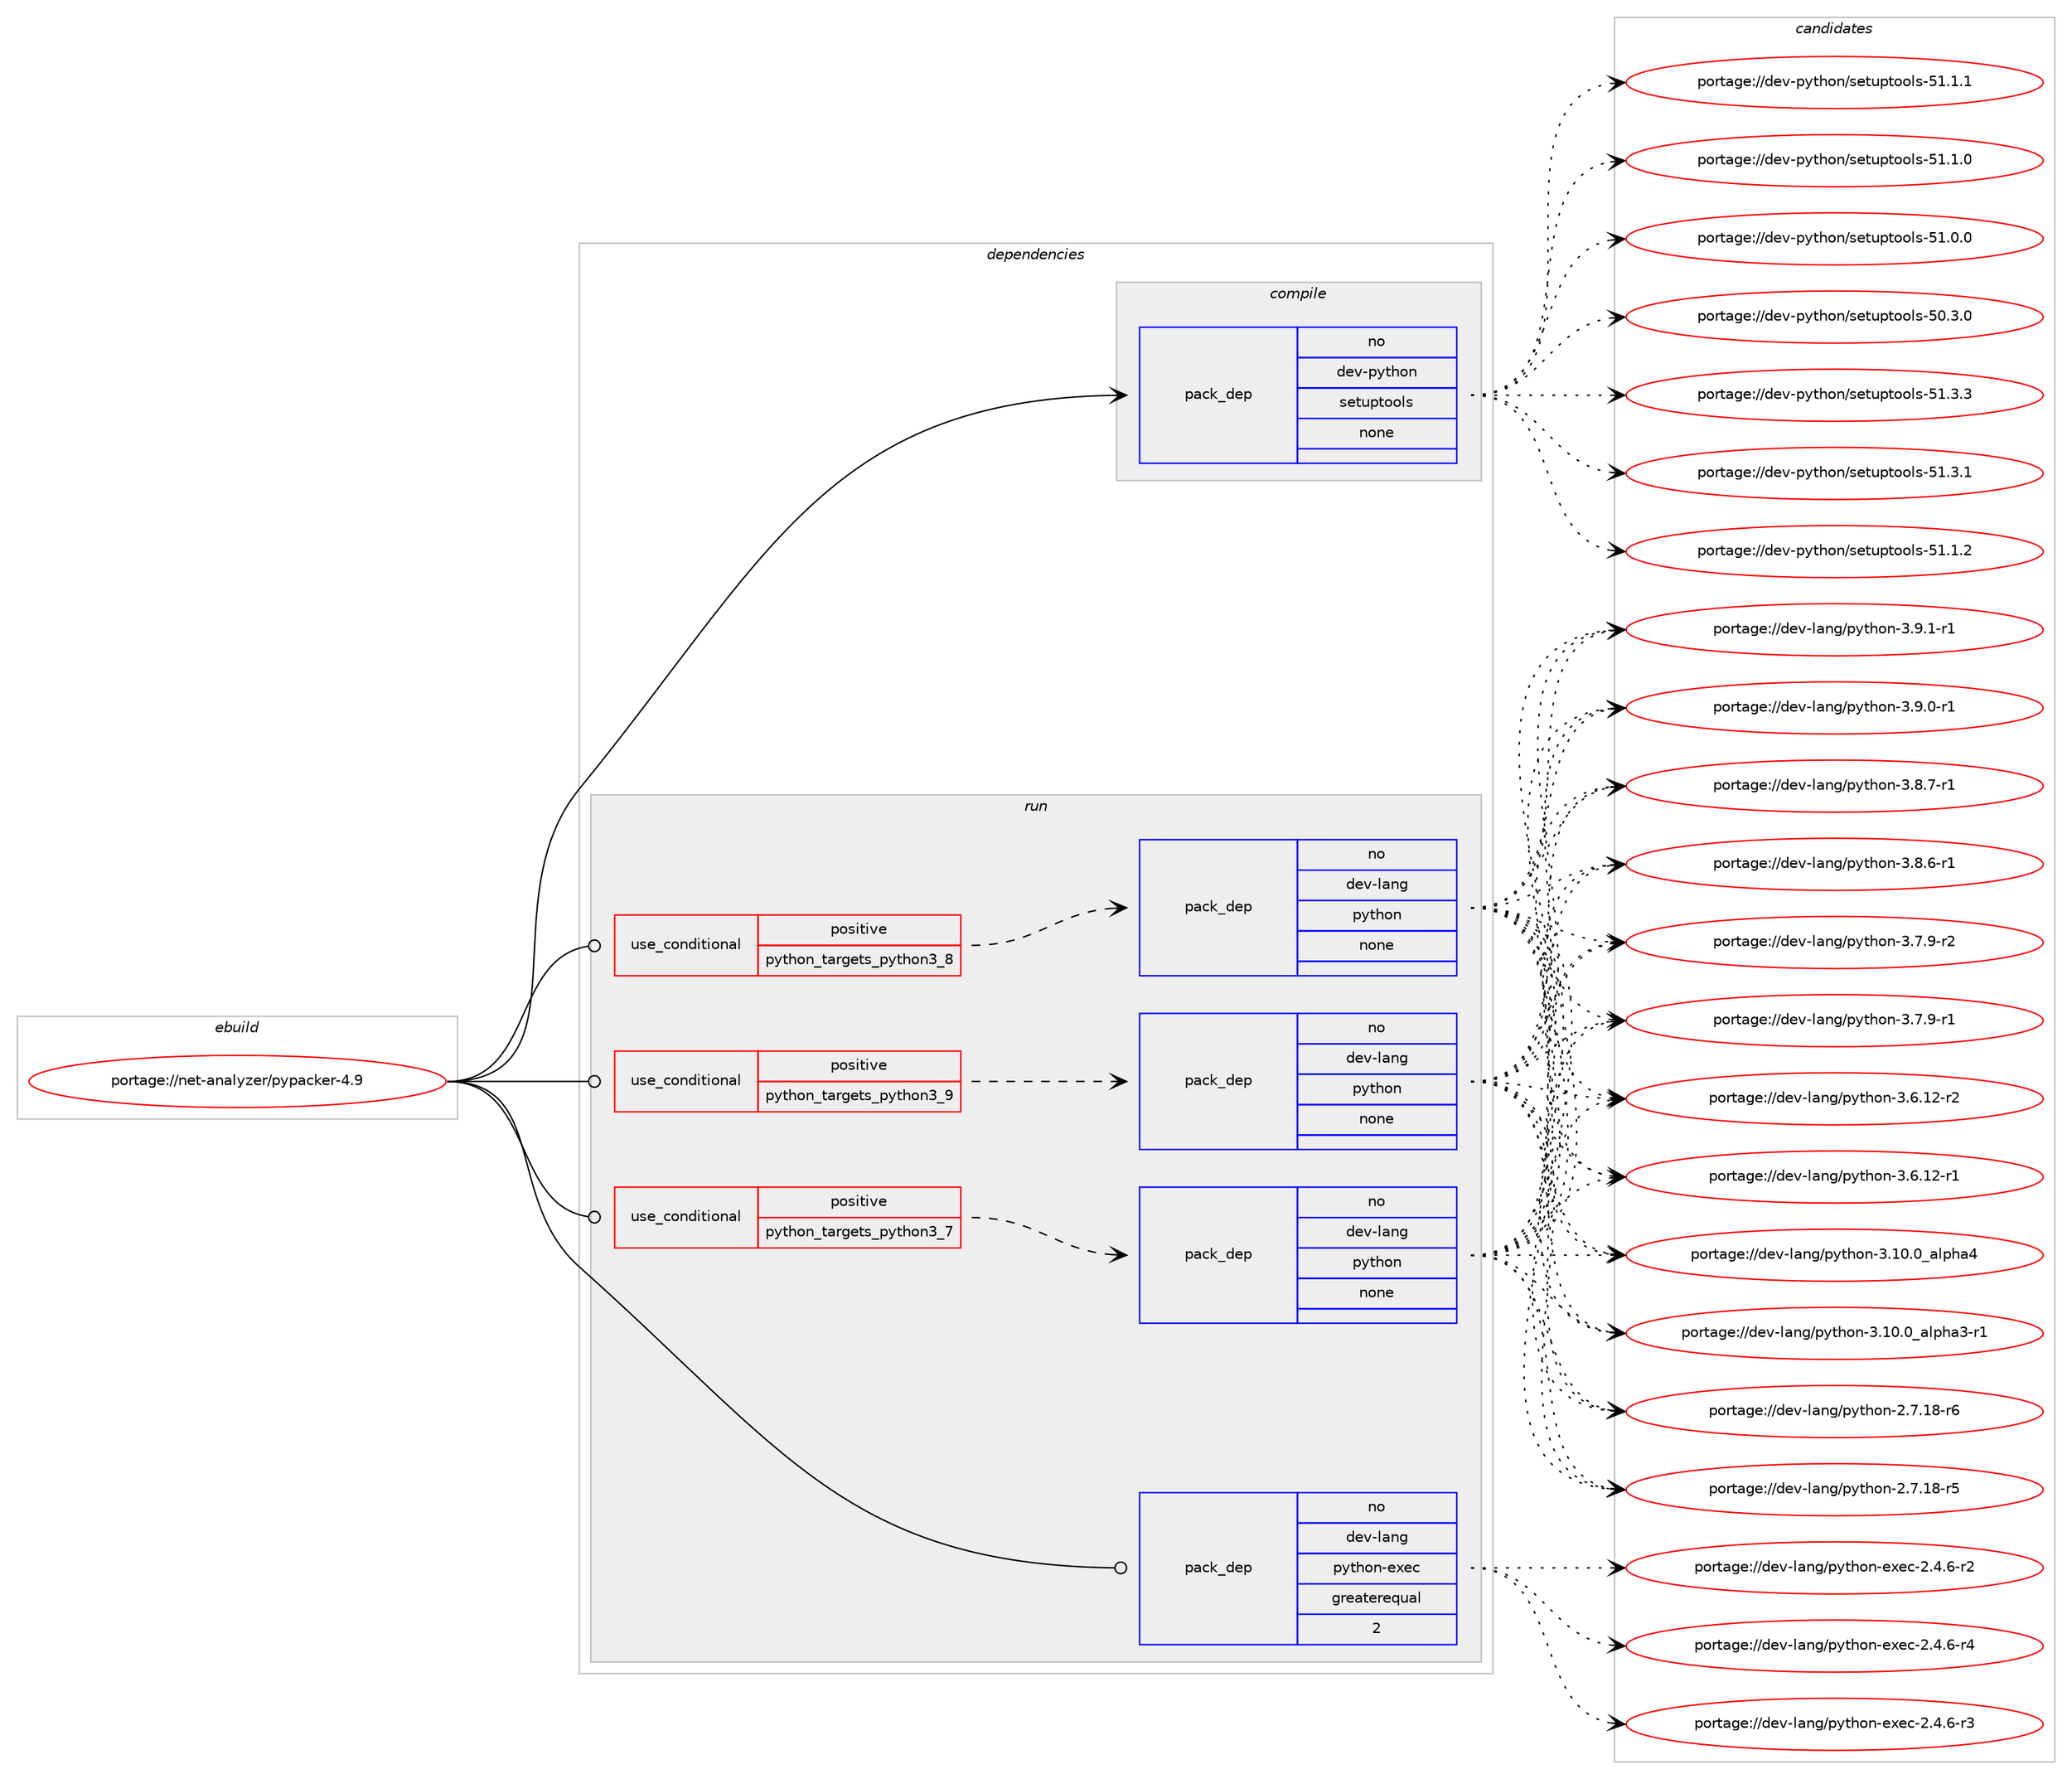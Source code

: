 digraph prolog {

# *************
# Graph options
# *************

newrank=true;
concentrate=true;
compound=true;
graph [rankdir=LR,fontname=Helvetica,fontsize=10,ranksep=1.5];#, ranksep=2.5, nodesep=0.2];
edge  [arrowhead=vee];
node  [fontname=Helvetica,fontsize=10];

# **********
# The ebuild
# **********

subgraph cluster_leftcol {
color=gray;
rank=same;
label=<<i>ebuild</i>>;
id [label="portage://net-analyzer/pypacker-4.9", color=red, width=4, href="../net-analyzer/pypacker-4.9.svg"];
}

# ****************
# The dependencies
# ****************

subgraph cluster_midcol {
color=gray;
label=<<i>dependencies</i>>;
subgraph cluster_compile {
fillcolor="#eeeeee";
style=filled;
label=<<i>compile</i>>;
subgraph pack21873 {
dependency32034 [label=<<TABLE BORDER="0" CELLBORDER="1" CELLSPACING="0" CELLPADDING="4" WIDTH="220"><TR><TD ROWSPAN="6" CELLPADDING="30">pack_dep</TD></TR><TR><TD WIDTH="110">no</TD></TR><TR><TD>dev-python</TD></TR><TR><TD>setuptools</TD></TR><TR><TD>none</TD></TR><TR><TD></TD></TR></TABLE>>, shape=none, color=blue];
}
id:e -> dependency32034:w [weight=20,style="solid",arrowhead="vee"];
}
subgraph cluster_compileandrun {
fillcolor="#eeeeee";
style=filled;
label=<<i>compile and run</i>>;
}
subgraph cluster_run {
fillcolor="#eeeeee";
style=filled;
label=<<i>run</i>>;
subgraph cond9880 {
dependency32035 [label=<<TABLE BORDER="0" CELLBORDER="1" CELLSPACING="0" CELLPADDING="4"><TR><TD ROWSPAN="3" CELLPADDING="10">use_conditional</TD></TR><TR><TD>positive</TD></TR><TR><TD>python_targets_python3_7</TD></TR></TABLE>>, shape=none, color=red];
subgraph pack21874 {
dependency32036 [label=<<TABLE BORDER="0" CELLBORDER="1" CELLSPACING="0" CELLPADDING="4" WIDTH="220"><TR><TD ROWSPAN="6" CELLPADDING="30">pack_dep</TD></TR><TR><TD WIDTH="110">no</TD></TR><TR><TD>dev-lang</TD></TR><TR><TD>python</TD></TR><TR><TD>none</TD></TR><TR><TD></TD></TR></TABLE>>, shape=none, color=blue];
}
dependency32035:e -> dependency32036:w [weight=20,style="dashed",arrowhead="vee"];
}
id:e -> dependency32035:w [weight=20,style="solid",arrowhead="odot"];
subgraph cond9881 {
dependency32037 [label=<<TABLE BORDER="0" CELLBORDER="1" CELLSPACING="0" CELLPADDING="4"><TR><TD ROWSPAN="3" CELLPADDING="10">use_conditional</TD></TR><TR><TD>positive</TD></TR><TR><TD>python_targets_python3_8</TD></TR></TABLE>>, shape=none, color=red];
subgraph pack21875 {
dependency32038 [label=<<TABLE BORDER="0" CELLBORDER="1" CELLSPACING="0" CELLPADDING="4" WIDTH="220"><TR><TD ROWSPAN="6" CELLPADDING="30">pack_dep</TD></TR><TR><TD WIDTH="110">no</TD></TR><TR><TD>dev-lang</TD></TR><TR><TD>python</TD></TR><TR><TD>none</TD></TR><TR><TD></TD></TR></TABLE>>, shape=none, color=blue];
}
dependency32037:e -> dependency32038:w [weight=20,style="dashed",arrowhead="vee"];
}
id:e -> dependency32037:w [weight=20,style="solid",arrowhead="odot"];
subgraph cond9882 {
dependency32039 [label=<<TABLE BORDER="0" CELLBORDER="1" CELLSPACING="0" CELLPADDING="4"><TR><TD ROWSPAN="3" CELLPADDING="10">use_conditional</TD></TR><TR><TD>positive</TD></TR><TR><TD>python_targets_python3_9</TD></TR></TABLE>>, shape=none, color=red];
subgraph pack21876 {
dependency32040 [label=<<TABLE BORDER="0" CELLBORDER="1" CELLSPACING="0" CELLPADDING="4" WIDTH="220"><TR><TD ROWSPAN="6" CELLPADDING="30">pack_dep</TD></TR><TR><TD WIDTH="110">no</TD></TR><TR><TD>dev-lang</TD></TR><TR><TD>python</TD></TR><TR><TD>none</TD></TR><TR><TD></TD></TR></TABLE>>, shape=none, color=blue];
}
dependency32039:e -> dependency32040:w [weight=20,style="dashed",arrowhead="vee"];
}
id:e -> dependency32039:w [weight=20,style="solid",arrowhead="odot"];
subgraph pack21877 {
dependency32041 [label=<<TABLE BORDER="0" CELLBORDER="1" CELLSPACING="0" CELLPADDING="4" WIDTH="220"><TR><TD ROWSPAN="6" CELLPADDING="30">pack_dep</TD></TR><TR><TD WIDTH="110">no</TD></TR><TR><TD>dev-lang</TD></TR><TR><TD>python-exec</TD></TR><TR><TD>greaterequal</TD></TR><TR><TD>2</TD></TR></TABLE>>, shape=none, color=blue];
}
id:e -> dependency32041:w [weight=20,style="solid",arrowhead="odot"];
}
}

# **************
# The candidates
# **************

subgraph cluster_choices {
rank=same;
color=gray;
label=<<i>candidates</i>>;

subgraph choice21873 {
color=black;
nodesep=1;
choice100101118451121211161041111104711510111611711211611111110811545534946514651 [label="portage://dev-python/setuptools-51.3.3", color=red, width=4,href="../dev-python/setuptools-51.3.3.svg"];
choice100101118451121211161041111104711510111611711211611111110811545534946514649 [label="portage://dev-python/setuptools-51.3.1", color=red, width=4,href="../dev-python/setuptools-51.3.1.svg"];
choice100101118451121211161041111104711510111611711211611111110811545534946494650 [label="portage://dev-python/setuptools-51.1.2", color=red, width=4,href="../dev-python/setuptools-51.1.2.svg"];
choice100101118451121211161041111104711510111611711211611111110811545534946494649 [label="portage://dev-python/setuptools-51.1.1", color=red, width=4,href="../dev-python/setuptools-51.1.1.svg"];
choice100101118451121211161041111104711510111611711211611111110811545534946494648 [label="portage://dev-python/setuptools-51.1.0", color=red, width=4,href="../dev-python/setuptools-51.1.0.svg"];
choice100101118451121211161041111104711510111611711211611111110811545534946484648 [label="portage://dev-python/setuptools-51.0.0", color=red, width=4,href="../dev-python/setuptools-51.0.0.svg"];
choice100101118451121211161041111104711510111611711211611111110811545534846514648 [label="portage://dev-python/setuptools-50.3.0", color=red, width=4,href="../dev-python/setuptools-50.3.0.svg"];
dependency32034:e -> choice100101118451121211161041111104711510111611711211611111110811545534946514651:w [style=dotted,weight="100"];
dependency32034:e -> choice100101118451121211161041111104711510111611711211611111110811545534946514649:w [style=dotted,weight="100"];
dependency32034:e -> choice100101118451121211161041111104711510111611711211611111110811545534946494650:w [style=dotted,weight="100"];
dependency32034:e -> choice100101118451121211161041111104711510111611711211611111110811545534946494649:w [style=dotted,weight="100"];
dependency32034:e -> choice100101118451121211161041111104711510111611711211611111110811545534946494648:w [style=dotted,weight="100"];
dependency32034:e -> choice100101118451121211161041111104711510111611711211611111110811545534946484648:w [style=dotted,weight="100"];
dependency32034:e -> choice100101118451121211161041111104711510111611711211611111110811545534846514648:w [style=dotted,weight="100"];
}
subgraph choice21874 {
color=black;
nodesep=1;
choice1001011184510897110103471121211161041111104551465746494511449 [label="portage://dev-lang/python-3.9.1-r1", color=red, width=4,href="../dev-lang/python-3.9.1-r1.svg"];
choice1001011184510897110103471121211161041111104551465746484511449 [label="portage://dev-lang/python-3.9.0-r1", color=red, width=4,href="../dev-lang/python-3.9.0-r1.svg"];
choice1001011184510897110103471121211161041111104551465646554511449 [label="portage://dev-lang/python-3.8.7-r1", color=red, width=4,href="../dev-lang/python-3.8.7-r1.svg"];
choice1001011184510897110103471121211161041111104551465646544511449 [label="portage://dev-lang/python-3.8.6-r1", color=red, width=4,href="../dev-lang/python-3.8.6-r1.svg"];
choice1001011184510897110103471121211161041111104551465546574511450 [label="portage://dev-lang/python-3.7.9-r2", color=red, width=4,href="../dev-lang/python-3.7.9-r2.svg"];
choice1001011184510897110103471121211161041111104551465546574511449 [label="portage://dev-lang/python-3.7.9-r1", color=red, width=4,href="../dev-lang/python-3.7.9-r1.svg"];
choice100101118451089711010347112121116104111110455146544649504511450 [label="portage://dev-lang/python-3.6.12-r2", color=red, width=4,href="../dev-lang/python-3.6.12-r2.svg"];
choice100101118451089711010347112121116104111110455146544649504511449 [label="portage://dev-lang/python-3.6.12-r1", color=red, width=4,href="../dev-lang/python-3.6.12-r1.svg"];
choice1001011184510897110103471121211161041111104551464948464895971081121049752 [label="portage://dev-lang/python-3.10.0_alpha4", color=red, width=4,href="../dev-lang/python-3.10.0_alpha4.svg"];
choice10010111845108971101034711212111610411111045514649484648959710811210497514511449 [label="portage://dev-lang/python-3.10.0_alpha3-r1", color=red, width=4,href="../dev-lang/python-3.10.0_alpha3-r1.svg"];
choice100101118451089711010347112121116104111110455046554649564511454 [label="portage://dev-lang/python-2.7.18-r6", color=red, width=4,href="../dev-lang/python-2.7.18-r6.svg"];
choice100101118451089711010347112121116104111110455046554649564511453 [label="portage://dev-lang/python-2.7.18-r5", color=red, width=4,href="../dev-lang/python-2.7.18-r5.svg"];
dependency32036:e -> choice1001011184510897110103471121211161041111104551465746494511449:w [style=dotted,weight="100"];
dependency32036:e -> choice1001011184510897110103471121211161041111104551465746484511449:w [style=dotted,weight="100"];
dependency32036:e -> choice1001011184510897110103471121211161041111104551465646554511449:w [style=dotted,weight="100"];
dependency32036:e -> choice1001011184510897110103471121211161041111104551465646544511449:w [style=dotted,weight="100"];
dependency32036:e -> choice1001011184510897110103471121211161041111104551465546574511450:w [style=dotted,weight="100"];
dependency32036:e -> choice1001011184510897110103471121211161041111104551465546574511449:w [style=dotted,weight="100"];
dependency32036:e -> choice100101118451089711010347112121116104111110455146544649504511450:w [style=dotted,weight="100"];
dependency32036:e -> choice100101118451089711010347112121116104111110455146544649504511449:w [style=dotted,weight="100"];
dependency32036:e -> choice1001011184510897110103471121211161041111104551464948464895971081121049752:w [style=dotted,weight="100"];
dependency32036:e -> choice10010111845108971101034711212111610411111045514649484648959710811210497514511449:w [style=dotted,weight="100"];
dependency32036:e -> choice100101118451089711010347112121116104111110455046554649564511454:w [style=dotted,weight="100"];
dependency32036:e -> choice100101118451089711010347112121116104111110455046554649564511453:w [style=dotted,weight="100"];
}
subgraph choice21875 {
color=black;
nodesep=1;
choice1001011184510897110103471121211161041111104551465746494511449 [label="portage://dev-lang/python-3.9.1-r1", color=red, width=4,href="../dev-lang/python-3.9.1-r1.svg"];
choice1001011184510897110103471121211161041111104551465746484511449 [label="portage://dev-lang/python-3.9.0-r1", color=red, width=4,href="../dev-lang/python-3.9.0-r1.svg"];
choice1001011184510897110103471121211161041111104551465646554511449 [label="portage://dev-lang/python-3.8.7-r1", color=red, width=4,href="../dev-lang/python-3.8.7-r1.svg"];
choice1001011184510897110103471121211161041111104551465646544511449 [label="portage://dev-lang/python-3.8.6-r1", color=red, width=4,href="../dev-lang/python-3.8.6-r1.svg"];
choice1001011184510897110103471121211161041111104551465546574511450 [label="portage://dev-lang/python-3.7.9-r2", color=red, width=4,href="../dev-lang/python-3.7.9-r2.svg"];
choice1001011184510897110103471121211161041111104551465546574511449 [label="portage://dev-lang/python-3.7.9-r1", color=red, width=4,href="../dev-lang/python-3.7.9-r1.svg"];
choice100101118451089711010347112121116104111110455146544649504511450 [label="portage://dev-lang/python-3.6.12-r2", color=red, width=4,href="../dev-lang/python-3.6.12-r2.svg"];
choice100101118451089711010347112121116104111110455146544649504511449 [label="portage://dev-lang/python-3.6.12-r1", color=red, width=4,href="../dev-lang/python-3.6.12-r1.svg"];
choice1001011184510897110103471121211161041111104551464948464895971081121049752 [label="portage://dev-lang/python-3.10.0_alpha4", color=red, width=4,href="../dev-lang/python-3.10.0_alpha4.svg"];
choice10010111845108971101034711212111610411111045514649484648959710811210497514511449 [label="portage://dev-lang/python-3.10.0_alpha3-r1", color=red, width=4,href="../dev-lang/python-3.10.0_alpha3-r1.svg"];
choice100101118451089711010347112121116104111110455046554649564511454 [label="portage://dev-lang/python-2.7.18-r6", color=red, width=4,href="../dev-lang/python-2.7.18-r6.svg"];
choice100101118451089711010347112121116104111110455046554649564511453 [label="portage://dev-lang/python-2.7.18-r5", color=red, width=4,href="../dev-lang/python-2.7.18-r5.svg"];
dependency32038:e -> choice1001011184510897110103471121211161041111104551465746494511449:w [style=dotted,weight="100"];
dependency32038:e -> choice1001011184510897110103471121211161041111104551465746484511449:w [style=dotted,weight="100"];
dependency32038:e -> choice1001011184510897110103471121211161041111104551465646554511449:w [style=dotted,weight="100"];
dependency32038:e -> choice1001011184510897110103471121211161041111104551465646544511449:w [style=dotted,weight="100"];
dependency32038:e -> choice1001011184510897110103471121211161041111104551465546574511450:w [style=dotted,weight="100"];
dependency32038:e -> choice1001011184510897110103471121211161041111104551465546574511449:w [style=dotted,weight="100"];
dependency32038:e -> choice100101118451089711010347112121116104111110455146544649504511450:w [style=dotted,weight="100"];
dependency32038:e -> choice100101118451089711010347112121116104111110455146544649504511449:w [style=dotted,weight="100"];
dependency32038:e -> choice1001011184510897110103471121211161041111104551464948464895971081121049752:w [style=dotted,weight="100"];
dependency32038:e -> choice10010111845108971101034711212111610411111045514649484648959710811210497514511449:w [style=dotted,weight="100"];
dependency32038:e -> choice100101118451089711010347112121116104111110455046554649564511454:w [style=dotted,weight="100"];
dependency32038:e -> choice100101118451089711010347112121116104111110455046554649564511453:w [style=dotted,weight="100"];
}
subgraph choice21876 {
color=black;
nodesep=1;
choice1001011184510897110103471121211161041111104551465746494511449 [label="portage://dev-lang/python-3.9.1-r1", color=red, width=4,href="../dev-lang/python-3.9.1-r1.svg"];
choice1001011184510897110103471121211161041111104551465746484511449 [label="portage://dev-lang/python-3.9.0-r1", color=red, width=4,href="../dev-lang/python-3.9.0-r1.svg"];
choice1001011184510897110103471121211161041111104551465646554511449 [label="portage://dev-lang/python-3.8.7-r1", color=red, width=4,href="../dev-lang/python-3.8.7-r1.svg"];
choice1001011184510897110103471121211161041111104551465646544511449 [label="portage://dev-lang/python-3.8.6-r1", color=red, width=4,href="../dev-lang/python-3.8.6-r1.svg"];
choice1001011184510897110103471121211161041111104551465546574511450 [label="portage://dev-lang/python-3.7.9-r2", color=red, width=4,href="../dev-lang/python-3.7.9-r2.svg"];
choice1001011184510897110103471121211161041111104551465546574511449 [label="portage://dev-lang/python-3.7.9-r1", color=red, width=4,href="../dev-lang/python-3.7.9-r1.svg"];
choice100101118451089711010347112121116104111110455146544649504511450 [label="portage://dev-lang/python-3.6.12-r2", color=red, width=4,href="../dev-lang/python-3.6.12-r2.svg"];
choice100101118451089711010347112121116104111110455146544649504511449 [label="portage://dev-lang/python-3.6.12-r1", color=red, width=4,href="../dev-lang/python-3.6.12-r1.svg"];
choice1001011184510897110103471121211161041111104551464948464895971081121049752 [label="portage://dev-lang/python-3.10.0_alpha4", color=red, width=4,href="../dev-lang/python-3.10.0_alpha4.svg"];
choice10010111845108971101034711212111610411111045514649484648959710811210497514511449 [label="portage://dev-lang/python-3.10.0_alpha3-r1", color=red, width=4,href="../dev-lang/python-3.10.0_alpha3-r1.svg"];
choice100101118451089711010347112121116104111110455046554649564511454 [label="portage://dev-lang/python-2.7.18-r6", color=red, width=4,href="../dev-lang/python-2.7.18-r6.svg"];
choice100101118451089711010347112121116104111110455046554649564511453 [label="portage://dev-lang/python-2.7.18-r5", color=red, width=4,href="../dev-lang/python-2.7.18-r5.svg"];
dependency32040:e -> choice1001011184510897110103471121211161041111104551465746494511449:w [style=dotted,weight="100"];
dependency32040:e -> choice1001011184510897110103471121211161041111104551465746484511449:w [style=dotted,weight="100"];
dependency32040:e -> choice1001011184510897110103471121211161041111104551465646554511449:w [style=dotted,weight="100"];
dependency32040:e -> choice1001011184510897110103471121211161041111104551465646544511449:w [style=dotted,weight="100"];
dependency32040:e -> choice1001011184510897110103471121211161041111104551465546574511450:w [style=dotted,weight="100"];
dependency32040:e -> choice1001011184510897110103471121211161041111104551465546574511449:w [style=dotted,weight="100"];
dependency32040:e -> choice100101118451089711010347112121116104111110455146544649504511450:w [style=dotted,weight="100"];
dependency32040:e -> choice100101118451089711010347112121116104111110455146544649504511449:w [style=dotted,weight="100"];
dependency32040:e -> choice1001011184510897110103471121211161041111104551464948464895971081121049752:w [style=dotted,weight="100"];
dependency32040:e -> choice10010111845108971101034711212111610411111045514649484648959710811210497514511449:w [style=dotted,weight="100"];
dependency32040:e -> choice100101118451089711010347112121116104111110455046554649564511454:w [style=dotted,weight="100"];
dependency32040:e -> choice100101118451089711010347112121116104111110455046554649564511453:w [style=dotted,weight="100"];
}
subgraph choice21877 {
color=black;
nodesep=1;
choice10010111845108971101034711212111610411111045101120101994550465246544511452 [label="portage://dev-lang/python-exec-2.4.6-r4", color=red, width=4,href="../dev-lang/python-exec-2.4.6-r4.svg"];
choice10010111845108971101034711212111610411111045101120101994550465246544511451 [label="portage://dev-lang/python-exec-2.4.6-r3", color=red, width=4,href="../dev-lang/python-exec-2.4.6-r3.svg"];
choice10010111845108971101034711212111610411111045101120101994550465246544511450 [label="portage://dev-lang/python-exec-2.4.6-r2", color=red, width=4,href="../dev-lang/python-exec-2.4.6-r2.svg"];
dependency32041:e -> choice10010111845108971101034711212111610411111045101120101994550465246544511452:w [style=dotted,weight="100"];
dependency32041:e -> choice10010111845108971101034711212111610411111045101120101994550465246544511451:w [style=dotted,weight="100"];
dependency32041:e -> choice10010111845108971101034711212111610411111045101120101994550465246544511450:w [style=dotted,weight="100"];
}
}

}
